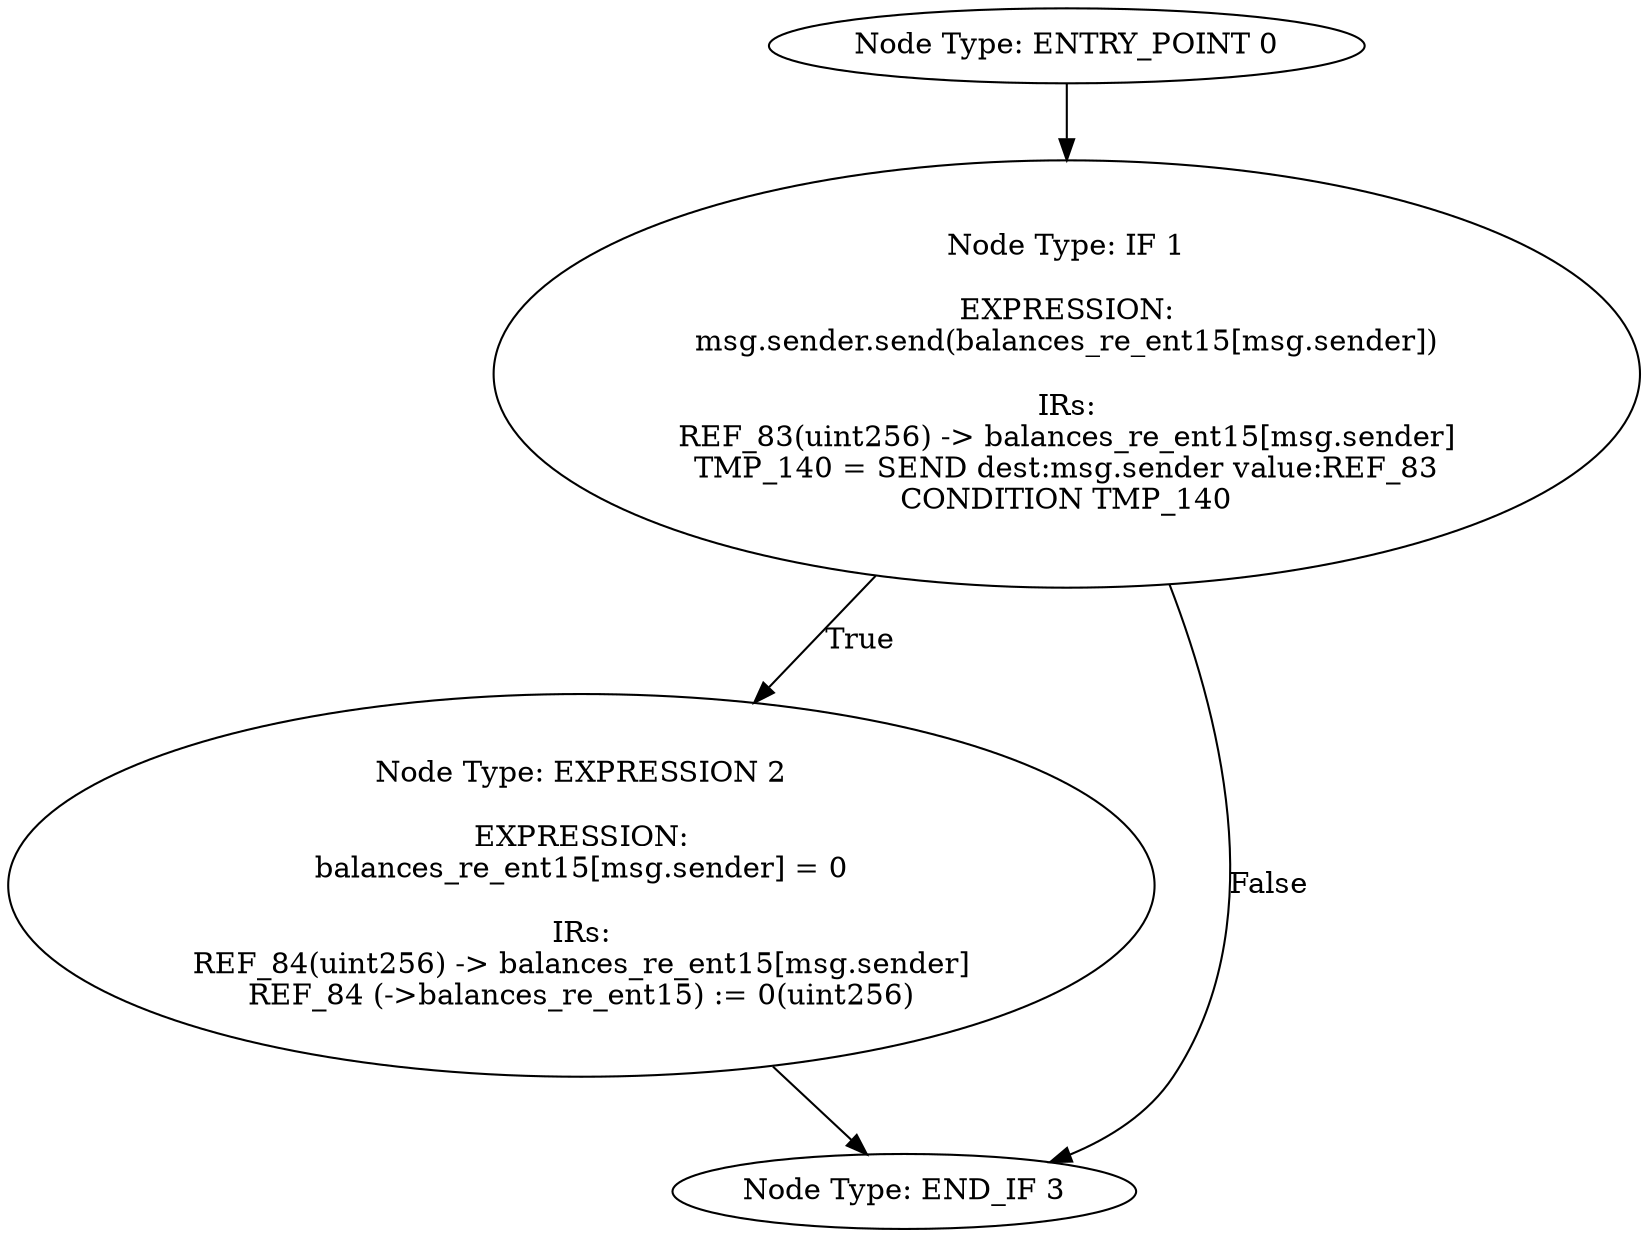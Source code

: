 digraph{
0[label="Node Type: ENTRY_POINT 0
"];
0->1;
1[label="Node Type: IF 1

EXPRESSION:
msg.sender.send(balances_re_ent15[msg.sender])

IRs:
REF_83(uint256) -> balances_re_ent15[msg.sender]
TMP_140 = SEND dest:msg.sender value:REF_83
CONDITION TMP_140"];
1->2[label="True"];
1->3[label="False"];
2[label="Node Type: EXPRESSION 2

EXPRESSION:
balances_re_ent15[msg.sender] = 0

IRs:
REF_84(uint256) -> balances_re_ent15[msg.sender]
REF_84 (->balances_re_ent15) := 0(uint256)"];
2->3;
3[label="Node Type: END_IF 3
"];
}
